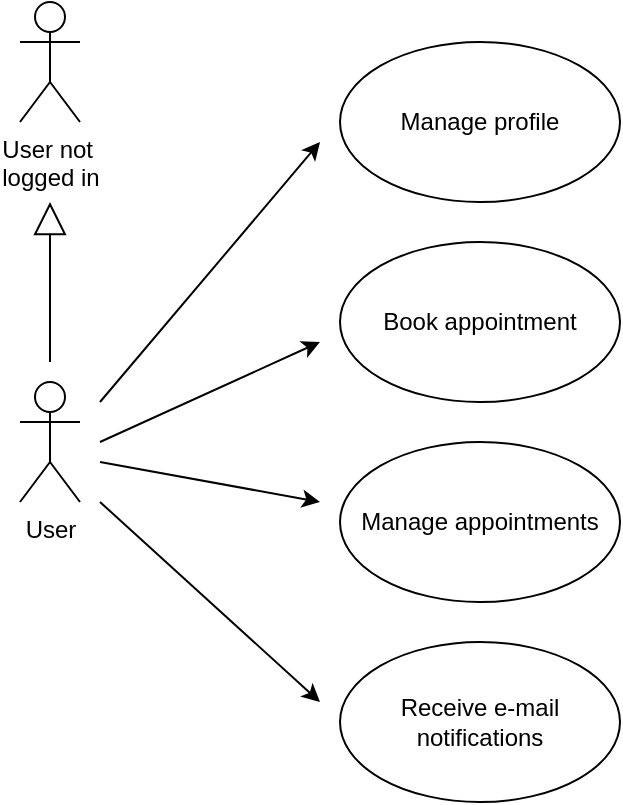 <mxfile version="24.8.0">
  <diagram id="H928vVJvf6zznYPBUkiH" name="1 oldal">
    <mxGraphModel dx="1434" dy="738" grid="1" gridSize="10" guides="1" tooltips="1" connect="1" arrows="1" fold="1" page="1" pageScale="1" pageWidth="827" pageHeight="1169" math="0" shadow="0">
      <root>
        <mxCell id="0" />
        <mxCell id="1" parent="0" />
        <mxCell id="p8cxGXtX0nEsHH-K6R5u-17" style="edgeStyle=orthogonalEdgeStyle;rounded=0;orthogonalLoop=1;jettySize=auto;html=1;endArrow=block;endFill=0;endSize=14;" edge="1" parent="1">
          <mxGeometry relative="1" as="geometry">
            <mxPoint x="345" y="260" as="targetPoint" />
            <mxPoint x="345" y="340" as="sourcePoint" />
          </mxGeometry>
        </mxCell>
        <mxCell id="p8cxGXtX0nEsHH-K6R5u-2" value="User" style="shape=umlActor;verticalLabelPosition=bottom;verticalAlign=top;html=1;outlineConnect=0;" vertex="1" parent="1">
          <mxGeometry x="330" y="350" width="30" height="60" as="geometry" />
        </mxCell>
        <mxCell id="p8cxGXtX0nEsHH-K6R5u-3" value="Manage profile" style="ellipse;whiteSpace=wrap;html=1;" vertex="1" parent="1">
          <mxGeometry x="490" y="180" width="140" height="80" as="geometry" />
        </mxCell>
        <mxCell id="p8cxGXtX0nEsHH-K6R5u-4" value="Book appointment" style="ellipse;whiteSpace=wrap;html=1;" vertex="1" parent="1">
          <mxGeometry x="490" y="280" width="140" height="80" as="geometry" />
        </mxCell>
        <mxCell id="p8cxGXtX0nEsHH-K6R5u-5" value="" style="endArrow=classic;html=1;rounded=0;" edge="1" parent="1">
          <mxGeometry width="50" height="50" relative="1" as="geometry">
            <mxPoint x="370" y="360" as="sourcePoint" />
            <mxPoint x="480" y="230" as="targetPoint" />
          </mxGeometry>
        </mxCell>
        <mxCell id="p8cxGXtX0nEsHH-K6R5u-6" value="Manage appointments" style="ellipse;whiteSpace=wrap;html=1;" vertex="1" parent="1">
          <mxGeometry x="490" y="380" width="140" height="80" as="geometry" />
        </mxCell>
        <mxCell id="p8cxGXtX0nEsHH-K6R5u-7" value="" style="endArrow=classic;html=1;rounded=0;" edge="1" parent="1">
          <mxGeometry width="50" height="50" relative="1" as="geometry">
            <mxPoint x="370" y="380" as="sourcePoint" />
            <mxPoint x="480" y="330" as="targetPoint" />
          </mxGeometry>
        </mxCell>
        <mxCell id="p8cxGXtX0nEsHH-K6R5u-8" value="" style="endArrow=classic;html=1;rounded=0;" edge="1" parent="1">
          <mxGeometry width="50" height="50" relative="1" as="geometry">
            <mxPoint x="370" y="410" as="sourcePoint" />
            <mxPoint x="480" y="510" as="targetPoint" />
          </mxGeometry>
        </mxCell>
        <mxCell id="p8cxGXtX0nEsHH-K6R5u-9" value="User not&amp;nbsp;&lt;div&gt;logged in&lt;/div&gt;" style="shape=umlActor;verticalLabelPosition=bottom;verticalAlign=top;html=1;outlineConnect=0;" vertex="1" parent="1">
          <mxGeometry x="330" y="160" width="30" height="60" as="geometry" />
        </mxCell>
        <mxCell id="p8cxGXtX0nEsHH-K6R5u-18" value="Receive e-mail notifications" style="ellipse;whiteSpace=wrap;html=1;" vertex="1" parent="1">
          <mxGeometry x="490" y="480" width="140" height="80" as="geometry" />
        </mxCell>
        <mxCell id="p8cxGXtX0nEsHH-K6R5u-19" value="" style="endArrow=classic;html=1;rounded=0;" edge="1" parent="1">
          <mxGeometry width="50" height="50" relative="1" as="geometry">
            <mxPoint x="370" y="390" as="sourcePoint" />
            <mxPoint x="480" y="410" as="targetPoint" />
          </mxGeometry>
        </mxCell>
      </root>
    </mxGraphModel>
  </diagram>
</mxfile>
